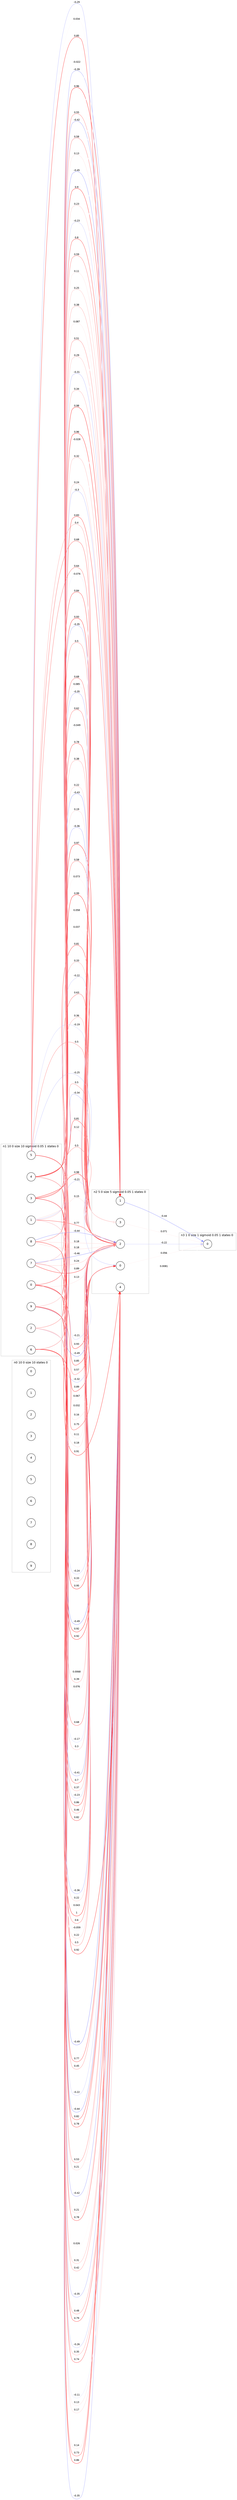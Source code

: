 digraph network {
graph [rankdir=LR,ranksep=1.5,fontname=Helvetica,fontsize=12,nodesep=.75]
node [fixedsize=true shape=circle, fontname=Helvetica,fontsize=12]
edge [fontname=Helvetica,fontsize=10]
subgraph cluster_0 {
 color=grey label="n0 10 0 size 10 states 0 
"
n0_0 [label="0"]
n0_1 [label="1"]
n0_2 [label="2"]
n0_3 [label="3"]
n0_4 [label="4"]
n0_5 [label="5"]
n0_6 [label="6"]
n0_7 [label="7"]
n0_8 [label="8"]
n0_9 [label="9"]
}
subgraph cluster_1 {
 color=grey label="n1 10 0 size 10 sigmoid 0.05 1 states 0 
"
n1_0 [label="0"]
n1_1 [label="1"]
n1_2 [label="2"]
n1_3 [label="3"]
n1_4 [label="4"]
n1_5 [label="5"]
n1_6 [label="6"]
n1_7 [label="7"]
n1_8 [label="8"]
n1_9 [label="9"]
}
subgraph cluster_2 {
 color=grey label="n2 5 0 size 5 sigmoid 0.05 1 states 0 
"
n2_0 [label="0"]
n2_1 [label="1"]
n2_2 [label="2"]
n2_3 [label="3"]
n2_4 [label="4"]
}
subgraph cluster_3 {
 color=grey label="n3 1 0 size 1 sigmoid 0.05 1 states 0 
"
n3_0 [label="0"]
}
n1_0 -> n2_0 [color="0.66 0.23 1" label="-0.23"]
n1_0 -> n2_1 [color="0 0.09 1" label="0.087"]
n1_0 -> n2_2 [color="0.66 0.22 1" label="-0.21"]
n1_0 -> n2_3 [color="0.66 0.36 1" label="-0.36"]
n1_0 -> n2_4 [color="0.66 0.26 1" label="-0.26"]
n1_1 -> n2_0 [color="0 0.01 1" label="0.0068"]
n1_1 -> n2_1 [color="0.66 0.45 1" label="-0.45"]
n1_1 -> n2_2 [color="0.66 0.21 1" label="-0.21"]
n1_1 -> n2_3 [color="0.66 0.35 1" label="-0.35"]
n1_1 -> n2_4 [color="0.66 0.42 1" label="-0.42"]
n1_2 -> n2_0 [color="0 0.04 1" label="0.043"]
n1_2 -> n2_1 [color="0.66 0.03 1" label="-0.028"]
n1_2 -> n2_2 [color="0.66 0.32 1" label="-0.32"]
n1_2 -> n2_3 [color="0 0.04 1" label="0.037"]
n1_2 -> n2_4 [color="0 0.14 1" label="0.14"]
n1_3 -> n2_0 [color="0.66 0.49 1" label="-0.49"]
n1_3 -> n2_1 [color="0.66 0.42 1" label="-0.42"]
n1_3 -> n2_2 [color="0 0.12 1" label="0.12"]
n1_3 -> n2_3 [color="0.66 0.35 1" label="-0.35"]
n1_3 -> n2_4 [color="0.66 0.44 1" label="-0.44"]
n1_4 -> n2_0 [color="0.66 0.24 1" label="-0.24"]
n1_4 -> n2_1 [color="0.66 0.39 1" label="-0.39"]
n1_4 -> n2_2 [color="0.66 0.34 1" label="-0.34"]
n1_4 -> n2_3 [color="0.66 0.08 1" label="-0.076"]
n1_4 -> n2_4 [color="0.66 0.22 1" label="-0.22"]
n1_5 -> n2_0 [color="0.66 0.25 1" label="-0.25"]
n1_5 -> n2_1 [color="0.66 0.29 1" label="-0.29"]
n1_5 -> n2_2 [color="0.66 0.19 1" label="-0.19"]
n1_5 -> n2_3 [color="0.66 0.02 1" label="-0.022"]
n1_5 -> n2_4 [color="0.66 0.49 1" label="-0.49"]
n1_6 -> n2_0 [color="0.66 0.06 1" label="-0.059"]
n1_6 -> n2_1 [color="0.66 0.30 1" label="-0.3"]
n1_6 -> n2_2 [color="0 0.03 1" label="0.032"]
n1_6 -> n2_3 [color="0.66 0.22 1" label="-0.22"]
n1_6 -> n2_4 [color="0.66 0.35 1" label="-0.35"]
n1_7 -> n2_0 [color="0.66 0.41 1" label="-0.41"]
n1_7 -> n2_1 [color="0 0.11 1" label="0.11"]
n1_7 -> n2_2 [color="0.66 0.46 1" label="-0.46"]
n1_7 -> n2_3 [color="0.66 0.43 1" label="-0.43"]
n1_7 -> n2_4 [color="0.66 0.35 1" label="-0.35"]
n1_8 -> n2_0 [color="0.66 0.17 1" label="-0.17"]
n1_8 -> n2_1 [color="0.66 0.23 1" label="-0.23"]
n1_8 -> n2_2 [color="0.66 0.44 1" label="-0.44"]
n1_8 -> n2_3 [color="0.66 0.05 1" label="-0.049"]
n1_8 -> n2_4 [color="0 0.03 1" label="0.026"]
n1_9 -> n2_0 [color="0.66 0.36 1" label="-0.36"]
n1_9 -> n2_1 [color="0.66 0.31 1" label="-0.31"]
n1_9 -> n2_2 [color="0.66 0.49 1" label="-0.49"]
n1_9 -> n2_3 [color="0 0.07 1" label="0.073"]
n1_9 -> n2_4 [color="0.66 0.11 1" label="-0.11"]
n1_0 -> n2_0 [color="0 0.86 1" label="0.86"]
n1_0 -> n2_1 [color="0 0.51 1" label="0.51"]
n1_0 -> n2_2 [color="0 0.93 1" label="0.93"]
n1_0 -> n2_3 [color="0 0.97 1" label="0.97"]
n1_0 -> n2_4 [color="0 0.48 1" label="0.48"]
n1_1 -> n2_0 [color="0 0.39 1" label="0.39"]
n1_1 -> n2_1 [color="0 0.90 1" label="0.9"]
n1_1 -> n2_2 [color="0 0.15 1" label="0.15"]
n1_1 -> n2_3 [color="0 0.62 1" label="0.62"]
n1_1 -> n2_4 [color="0 0.53 1" label="0.53"]
n1_2 -> n2_0 [color="0 1.00 1" label="1"]
n1_2 -> n2_1 [color="0 0.32 1" label="0.32"]
n1_2 -> n2_2 [color="0 0.89 1" label="0.89"]
n1_2 -> n2_3 [color="0 0.81 1" label="0.81"]
n1_2 -> n2_4 [color="0 0.13 1" label="0.13"]
n1_3 -> n2_0 [color="0 0.93 1" label="0.92"]
n1_3 -> n2_1 [color="0 0.58 1" label="0.58"]
n1_3 -> n2_2 [color="0 0.50 1" label="0.5"]
n1_3 -> n2_3 [color="0 0.50 1" label="0.5"]
n1_3 -> n2_4 [color="0 0.82 1" label="0.82"]
n1_4 -> n2_0 [color="0 0.33 1" label="0.33"]
n1_4 -> n2_1 [color="0 0.96 1" label="0.96"]
n1_4 -> n2_2 [color="0 0.81 1" label="0.81"]
n1_4 -> n2_3 [color="0 0.84 1" label="0.84"]
n1_4 -> n2_4 [color="0 0.77 1" label="0.77"]
n1_5 -> n2_0 [color="0 0.11 1" label="0.11"]
n1_5 -> n2_1 [color="0 0.03 1" label="0.034"]
n1_5 -> n2_2 [color="0 0.51 1" label="0.5"]
n1_5 -> n2_3 [color="0 0.40 1" label="0.4"]
n1_5 -> n2_4 [color="0 0.91 1" label="0.91"]
n1_6 -> n2_0 [color="0 0.22 1" label="0.22"]
n1_6 -> n2_1 [color="0 0.83 1" label="0.83"]
n1_6 -> n2_2 [color="0 0.16 1" label="0.16"]
n1_6 -> n2_3 [color="0 0.63 1" label="0.63"]
n1_6 -> n2_4 [color="0 0.73 1" label="0.73"]
n1_7 -> n2_0 [color="0 0.70 1" label="0.7"]
n1_7 -> n2_1 [color="0 0.25 1" label="0.25"]
n1_7 -> n2_2 [color="0 0.24 1" label="0.24"]
n1_7 -> n2_3 [color="0 0.19 1" label="0.19"]
n1_7 -> n2_4 [color="0 0.31 1" label="0.31"]
n1_8 -> n2_0 [color="0 0.30 1" label="0.3"]
n1_8 -> n2_1 [color="0 0.80 1" label="0.8"]
n1_8 -> n2_2 [color="0 0.18 1" label="0.18"]
n1_8 -> n2_3 [color="0 0.78 1" label="0.78"]
n1_8 -> n2_4 [color="0 0.21 1" label="0.21"]
n1_9 -> n2_0 [color="0 0.22 1" label="0.22"]
n1_9 -> n2_1 [color="0 0.34 1" label="0.34"]
n1_9 -> n2_2 [color="0 0.85 1" label="0.85"]
n1_9 -> n2_3 [color="0 0.99 1" label="0.99"]
n1_9 -> n2_4 [color="0 0.35 1" label="0.35"]
n1_0 -> n2_0 [color="0 0.46 1" label="0.46"]
n1_0 -> n2_1 [color="0 0.29 1" label="0.29"]
n1_0 -> n2_2 [color="0 0.13 1" label="0.13"]
n1_0 -> n2_3 [color="0 0.58 1" label="0.58"]
n1_0 -> n2_4 [color="0 0.79 1" label="0.79"]
n1_1 -> n2_0 [color="0 0.08 1" label="0.076"]
n1_1 -> n2_1 [color="0 0.23 1" label="0.23"]
n1_1 -> n2_2 [color="0 0.77 1" label="0.77"]
n1_1 -> n2_3 [color="0 0.09 1" label="0.085"]
n1_1 -> n2_4 [color="0 0.21 1" label="0.21"]
n1_2 -> n2_0 [color="0 0.60 1" label="0.6"]
n1_2 -> n2_1 [color="0 0.96 1" label="0.96"]
n1_2 -> n2_2 [color="0 0.07 1" label="0.067"]
n1_2 -> n2_3 [color="0 0.33 1" label="0.33"]
n1_2 -> n2_4 [color="0 0.17 1" label="0.17"]
n1_3 -> n2_0 [color="0 0.92 1" label="0.92"]
n1_3 -> n2_1 [color="0 0.13 1" label="0.13"]
n1_3 -> n2_2 [color="0 0.98 1" label="0.98"]
n1_3 -> n2_3 [color="0 0.68 1" label="0.68"]
n1_3 -> n2_4 [color="0 0.78 1" label="0.78"]
n1_4 -> n2_0 [color="0 0.95 1" label="0.95"]
n1_4 -> n2_1 [color="0 0.55 1" label="0.55"]
n1_4 -> n2_2 [color="0 0.50 1" label="0.5"]
n1_4 -> n2_3 [color="0 0.94 1" label="0.93"]
n1_4 -> n2_4 [color="0 0.46 1" label="0.45"]
n1_5 -> n2_0 [color="0 0.18 1" label="0.18"]
n1_5 -> n2_1 [color="0 0.85 1" label="0.85"]
n1_5 -> n2_2 [color="0 0.64 1" label="0.64"]
n1_5 -> n2_3 [color="0 0.68 1" label="0.68"]
n1_5 -> n2_4 [color="0 0.92 1" label="0.92"]
n1_6 -> n2_0 [color="0 0.50 1" label="0.5"]
n1_6 -> n2_1 [color="0 0.24 1" label="0.24"]
n1_6 -> n2_2 [color="0 0.75 1" label="0.75"]
n1_6 -> n2_3 [color="0 0.36 1" label="0.36"]
n1_6 -> n2_4 [color="0 0.86 1" label="0.86"]
n1_7 -> n2_0 [color="0 0.37 1" label="0.37"]
n1_7 -> n2_1 [color="0 0.38 1" label="0.38"]
n1_7 -> n2_2 [color="0 0.89 1" label="0.89"]
n1_7 -> n2_3 [color="0 0.22 1" label="0.22"]
n1_7 -> n2_4 [color="0 0.42 1" label="0.42"]
n1_8 -> n2_0 [color="0 0.68 1" label="0.68"]
n1_8 -> n2_1 [color="0 0.59 1" label="0.59"]
n1_8 -> n2_2 [color="0 0.18 1" label="0.18"]
n1_8 -> n2_3 [color="0 0.39 1" label="0.38"]
n1_8 -> n2_4 [color="0 0.79 1" label="0.78"]
n1_9 -> n2_0 [color="0 0.82 1" label="0.82"]
n1_9 -> n2_1 [color="0 0.98 1" label="0.98"]
n1_9 -> n2_2 [color="0 0.57 1" label="0.57"]
n1_9 -> n2_3 [color="0 0.06 1" label="0.058"]
n1_9 -> n2_4 [color="0 0.74 1" label="0.74"]
n2_0 -> n3_0 [color="0 0.06 1" label="0.056"]
n2_1 -> n3_0 [color="0.66 0.44 1" label="-0.44"]
n2_2 -> n3_0 [color="0.66 0.22 1" label="-0.22"]
n2_3 -> n3_0 [color="0 0.07 1" label="0.071"]
n2_4 -> n3_0 [color="0 0.01 1" label="0.0081"]
}

